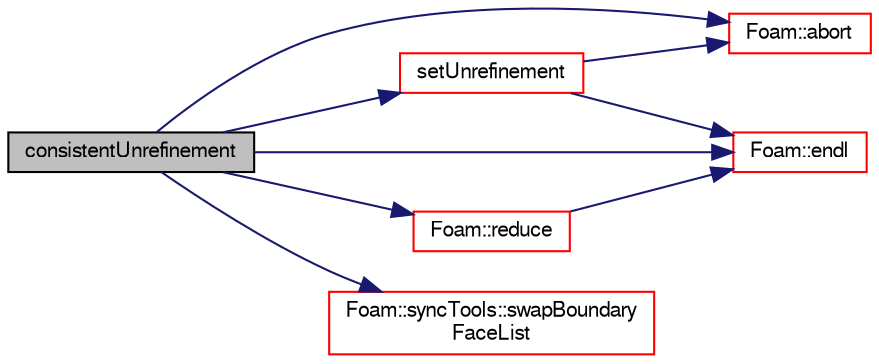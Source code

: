 digraph "consistentUnrefinement"
{
  bgcolor="transparent";
  edge [fontname="FreeSans",fontsize="10",labelfontname="FreeSans",labelfontsize="10"];
  node [fontname="FreeSans",fontsize="10",shape=record];
  rankdir="LR";
  Node6830 [label="consistentUnrefinement",height=0.2,width=0.4,color="black", fillcolor="grey75", style="filled", fontcolor="black"];
  Node6830 -> Node6831 [color="midnightblue",fontsize="10",style="solid",fontname="FreeSans"];
  Node6831 [label="Foam::abort",height=0.2,width=0.4,color="red",URL="$a21124.html#a447107a607d03e417307c203fa5fb44b"];
  Node6830 -> Node6839 [color="midnightblue",fontsize="10",style="solid",fontname="FreeSans"];
  Node6839 [label="Foam::endl",height=0.2,width=0.4,color="red",URL="$a21124.html#a2db8fe02a0d3909e9351bb4275b23ce4",tooltip="Add newline and flush stream. "];
  Node6830 -> Node6874 [color="midnightblue",fontsize="10",style="solid",fontname="FreeSans"];
  Node6874 [label="Foam::reduce",height=0.2,width=0.4,color="red",URL="$a21124.html#a7ffd6af4acc2eb9ba72ee296b5ecda23"];
  Node6874 -> Node6839 [color="midnightblue",fontsize="10",style="solid",fontname="FreeSans"];
  Node6830 -> Node6889 [color="midnightblue",fontsize="10",style="solid",fontname="FreeSans"];
  Node6889 [label="setUnrefinement",height=0.2,width=0.4,color="red",URL="$a21654.html#aa4246c753057abd6ecf4b510ee30bd99",tooltip="Remove some refinement. Needs to be supplied output of. "];
  Node6889 -> Node6831 [color="midnightblue",fontsize="10",style="solid",fontname="FreeSans"];
  Node6889 -> Node6839 [color="midnightblue",fontsize="10",style="solid",fontname="FreeSans"];
  Node6830 -> Node6895 [color="midnightblue",fontsize="10",style="solid",fontname="FreeSans"];
  Node6895 [label="Foam::syncTools::swapBoundary\lFaceList",height=0.2,width=0.4,color="red",URL="$a27502.html#a30e4f2ce2c2399c35f5d674bdb7c07fd",tooltip="Swap coupled boundary face values. "];
}
